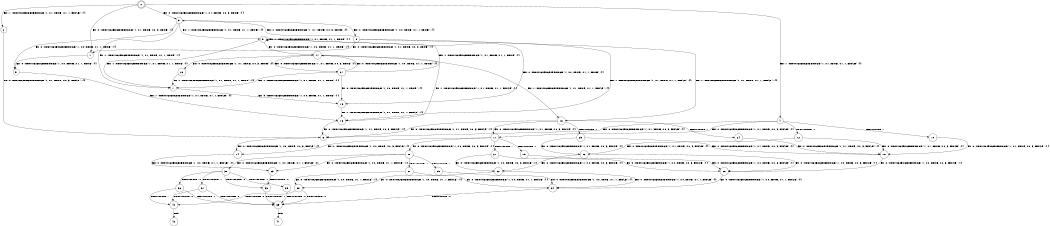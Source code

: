 digraph BCG {
size = "7, 10.5";
center = TRUE;
node [shape = circle];
0 [peripheries = 2];
0 -> 1 [label = "EX !0 !ATOMIC_EXCH_BRANCH (1, +1, TRUE, +0, 3, TRUE) !{}"];
0 -> 2 [label = "EX !1 !ATOMIC_EXCH_BRANCH (1, +1, TRUE, +1, 1, FALSE) !{}"];
0 -> 3 [label = "EX !0 !ATOMIC_EXCH_BRANCH (1, +1, TRUE, +0, 3, TRUE) !{}"];
0 -> 4 [label = "EX !1 !ATOMIC_EXCH_BRANCH (1, +1, TRUE, +1, 1, FALSE) !{}"];
1 -> 5 [label = "EX !0 !ATOMIC_EXCH_BRANCH (1, +0, TRUE, +1, 1, TRUE) !{}"];
2 -> 6 [label = "EX !0 !ATOMIC_EXCH_BRANCH (1, +1, TRUE, +0, 3, FALSE) !{}"];
3 -> 5 [label = "EX !0 !ATOMIC_EXCH_BRANCH (1, +0, TRUE, +1, 1, TRUE) !{}"];
3 -> 7 [label = "EX !1 !ATOMIC_EXCH_BRANCH (1, +1, TRUE, +1, 1, TRUE) !{}"];
3 -> 8 [label = "EX !0 !ATOMIC_EXCH_BRANCH (1, +0, TRUE, +1, 1, TRUE) !{}"];
3 -> 9 [label = "EX !1 !ATOMIC_EXCH_BRANCH (1, +1, TRUE, +1, 1, TRUE) !{}"];
4 -> 6 [label = "EX !0 !ATOMIC_EXCH_BRANCH (1, +1, TRUE, +0, 3, FALSE) !{}"];
4 -> 10 [label = "TERMINATE !1"];
4 -> 11 [label = "EX !0 !ATOMIC_EXCH_BRANCH (1, +1, TRUE, +0, 3, FALSE) !{}"];
4 -> 12 [label = "TERMINATE !1"];
5 -> 13 [label = "EX !1 !ATOMIC_EXCH_BRANCH (1, +1, TRUE, +1, 1, FALSE) !{}"];
6 -> 14 [label = "EX !0 !ATOMIC_EXCH_BRANCH (1, +0, TRUE, +0, 3, FALSE) !{}"];
7 -> 15 [label = "EX !0 !ATOMIC_EXCH_BRANCH (1, +0, TRUE, +1, 1, TRUE) !{}"];
8 -> 1 [label = "EX !0 !ATOMIC_EXCH_BRANCH (1, +1, TRUE, +0, 3, TRUE) !{}"];
8 -> 13 [label = "EX !1 !ATOMIC_EXCH_BRANCH (1, +1, TRUE, +1, 1, FALSE) !{}"];
8 -> 3 [label = "EX !0 !ATOMIC_EXCH_BRANCH (1, +1, TRUE, +0, 3, TRUE) !{}"];
8 -> 16 [label = "EX !1 !ATOMIC_EXCH_BRANCH (1, +1, TRUE, +1, 1, FALSE) !{}"];
9 -> 15 [label = "EX !0 !ATOMIC_EXCH_BRANCH (1, +0, TRUE, +1, 1, TRUE) !{}"];
9 -> 7 [label = "EX !1 !ATOMIC_EXCH_BRANCH (1, +1, TRUE, +1, 1, TRUE) !{}"];
9 -> 17 [label = "EX !0 !ATOMIC_EXCH_BRANCH (1, +0, TRUE, +1, 1, TRUE) !{}"];
9 -> 9 [label = "EX !1 !ATOMIC_EXCH_BRANCH (1, +1, TRUE, +1, 1, TRUE) !{}"];
10 -> 18 [label = "EX !0 !ATOMIC_EXCH_BRANCH (1, +1, TRUE, +0, 3, FALSE) !{}"];
11 -> 14 [label = "EX !0 !ATOMIC_EXCH_BRANCH (1, +0, TRUE, +0, 3, FALSE) !{}"];
11 -> 19 [label = "TERMINATE !1"];
11 -> 20 [label = "EX !0 !ATOMIC_EXCH_BRANCH (1, +0, TRUE, +0, 3, FALSE) !{}"];
11 -> 21 [label = "TERMINATE !1"];
12 -> 18 [label = "EX !0 !ATOMIC_EXCH_BRANCH (1, +1, TRUE, +0, 3, FALSE) !{}"];
12 -> 22 [label = "EX !0 !ATOMIC_EXCH_BRANCH (1, +1, TRUE, +0, 3, FALSE) !{}"];
13 -> 6 [label = "EX !0 !ATOMIC_EXCH_BRANCH (1, +1, TRUE, +0, 3, FALSE) !{}"];
14 -> 23 [label = "EX !0 !ATOMIC_EXCH_BRANCH (1, +0, TRUE, +1, 1, FALSE) !{}"];
15 -> 13 [label = "EX !1 !ATOMIC_EXCH_BRANCH (1, +1, TRUE, +1, 1, FALSE) !{}"];
16 -> 6 [label = "EX !0 !ATOMIC_EXCH_BRANCH (1, +1, TRUE, +0, 3, FALSE) !{}"];
16 -> 24 [label = "TERMINATE !1"];
16 -> 11 [label = "EX !0 !ATOMIC_EXCH_BRANCH (1, +1, TRUE, +0, 3, FALSE) !{}"];
16 -> 25 [label = "TERMINATE !1"];
17 -> 26 [label = "EX !0 !ATOMIC_EXCH_BRANCH (1, +1, TRUE, +0, 3, TRUE) !{}"];
17 -> 13 [label = "EX !1 !ATOMIC_EXCH_BRANCH (1, +1, TRUE, +1, 1, FALSE) !{}"];
17 -> 27 [label = "EX !0 !ATOMIC_EXCH_BRANCH (1, +1, TRUE, +0, 3, TRUE) !{}"];
17 -> 16 [label = "EX !1 !ATOMIC_EXCH_BRANCH (1, +1, TRUE, +1, 1, FALSE) !{}"];
18 -> 28 [label = "EX !0 !ATOMIC_EXCH_BRANCH (1, +0, TRUE, +0, 3, FALSE) !{}"];
19 -> 28 [label = "EX !0 !ATOMIC_EXCH_BRANCH (1, +0, TRUE, +0, 3, FALSE) !{}"];
20 -> 23 [label = "EX !0 !ATOMIC_EXCH_BRANCH (1, +0, TRUE, +1, 1, FALSE) !{}"];
20 -> 29 [label = "TERMINATE !1"];
20 -> 30 [label = "EX !0 !ATOMIC_EXCH_BRANCH (1, +0, TRUE, +1, 1, FALSE) !{}"];
20 -> 31 [label = "TERMINATE !1"];
21 -> 28 [label = "EX !0 !ATOMIC_EXCH_BRANCH (1, +0, TRUE, +0, 3, FALSE) !{}"];
21 -> 32 [label = "EX !0 !ATOMIC_EXCH_BRANCH (1, +0, TRUE, +0, 3, FALSE) !{}"];
22 -> 28 [label = "EX !0 !ATOMIC_EXCH_BRANCH (1, +0, TRUE, +0, 3, FALSE) !{}"];
22 -> 32 [label = "EX !0 !ATOMIC_EXCH_BRANCH (1, +0, TRUE, +0, 3, FALSE) !{}"];
23 -> 33 [label = "TERMINATE !0"];
24 -> 18 [label = "EX !0 !ATOMIC_EXCH_BRANCH (1, +1, TRUE, +0, 3, FALSE) !{}"];
25 -> 18 [label = "EX !0 !ATOMIC_EXCH_BRANCH (1, +1, TRUE, +0, 3, FALSE) !{}"];
25 -> 22 [label = "EX !0 !ATOMIC_EXCH_BRANCH (1, +1, TRUE, +0, 3, FALSE) !{}"];
26 -> 7 [label = "EX !1 !ATOMIC_EXCH_BRANCH (1, +1, TRUE, +1, 1, TRUE) !{}"];
27 -> 15 [label = "EX !0 !ATOMIC_EXCH_BRANCH (1, +0, TRUE, +1, 1, TRUE) !{}"];
27 -> 7 [label = "EX !1 !ATOMIC_EXCH_BRANCH (1, +1, TRUE, +1, 1, TRUE) !{}"];
27 -> 17 [label = "EX !0 !ATOMIC_EXCH_BRANCH (1, +0, TRUE, +1, 1, TRUE) !{}"];
27 -> 9 [label = "EX !1 !ATOMIC_EXCH_BRANCH (1, +1, TRUE, +1, 1, TRUE) !{}"];
28 -> 34 [label = "EX !0 !ATOMIC_EXCH_BRANCH (1, +0, TRUE, +1, 1, FALSE) !{}"];
29 -> 34 [label = "EX !0 !ATOMIC_EXCH_BRANCH (1, +0, TRUE, +1, 1, FALSE) !{}"];
30 -> 33 [label = "TERMINATE !0"];
30 -> 35 [label = "TERMINATE !1"];
30 -> 36 [label = "TERMINATE !0"];
30 -> 37 [label = "TERMINATE !1"];
31 -> 34 [label = "EX !0 !ATOMIC_EXCH_BRANCH (1, +0, TRUE, +1, 1, FALSE) !{}"];
31 -> 38 [label = "EX !0 !ATOMIC_EXCH_BRANCH (1, +0, TRUE, +1, 1, FALSE) !{}"];
32 -> 34 [label = "EX !0 !ATOMIC_EXCH_BRANCH (1, +0, TRUE, +1, 1, FALSE) !{}"];
32 -> 38 [label = "EX !0 !ATOMIC_EXCH_BRANCH (1, +0, TRUE, +1, 1, FALSE) !{}"];
33 -> 39 [label = "TERMINATE !1"];
34 -> 39 [label = "TERMINATE !0"];
35 -> 39 [label = "TERMINATE !0"];
36 -> 39 [label = "TERMINATE !1"];
36 -> 40 [label = "TERMINATE !1"];
37 -> 39 [label = "TERMINATE !0"];
37 -> 40 [label = "TERMINATE !0"];
38 -> 39 [label = "TERMINATE !0"];
38 -> 40 [label = "TERMINATE !0"];
39 -> 41 [label = "exit"];
40 -> 42 [label = "exit"];
}
